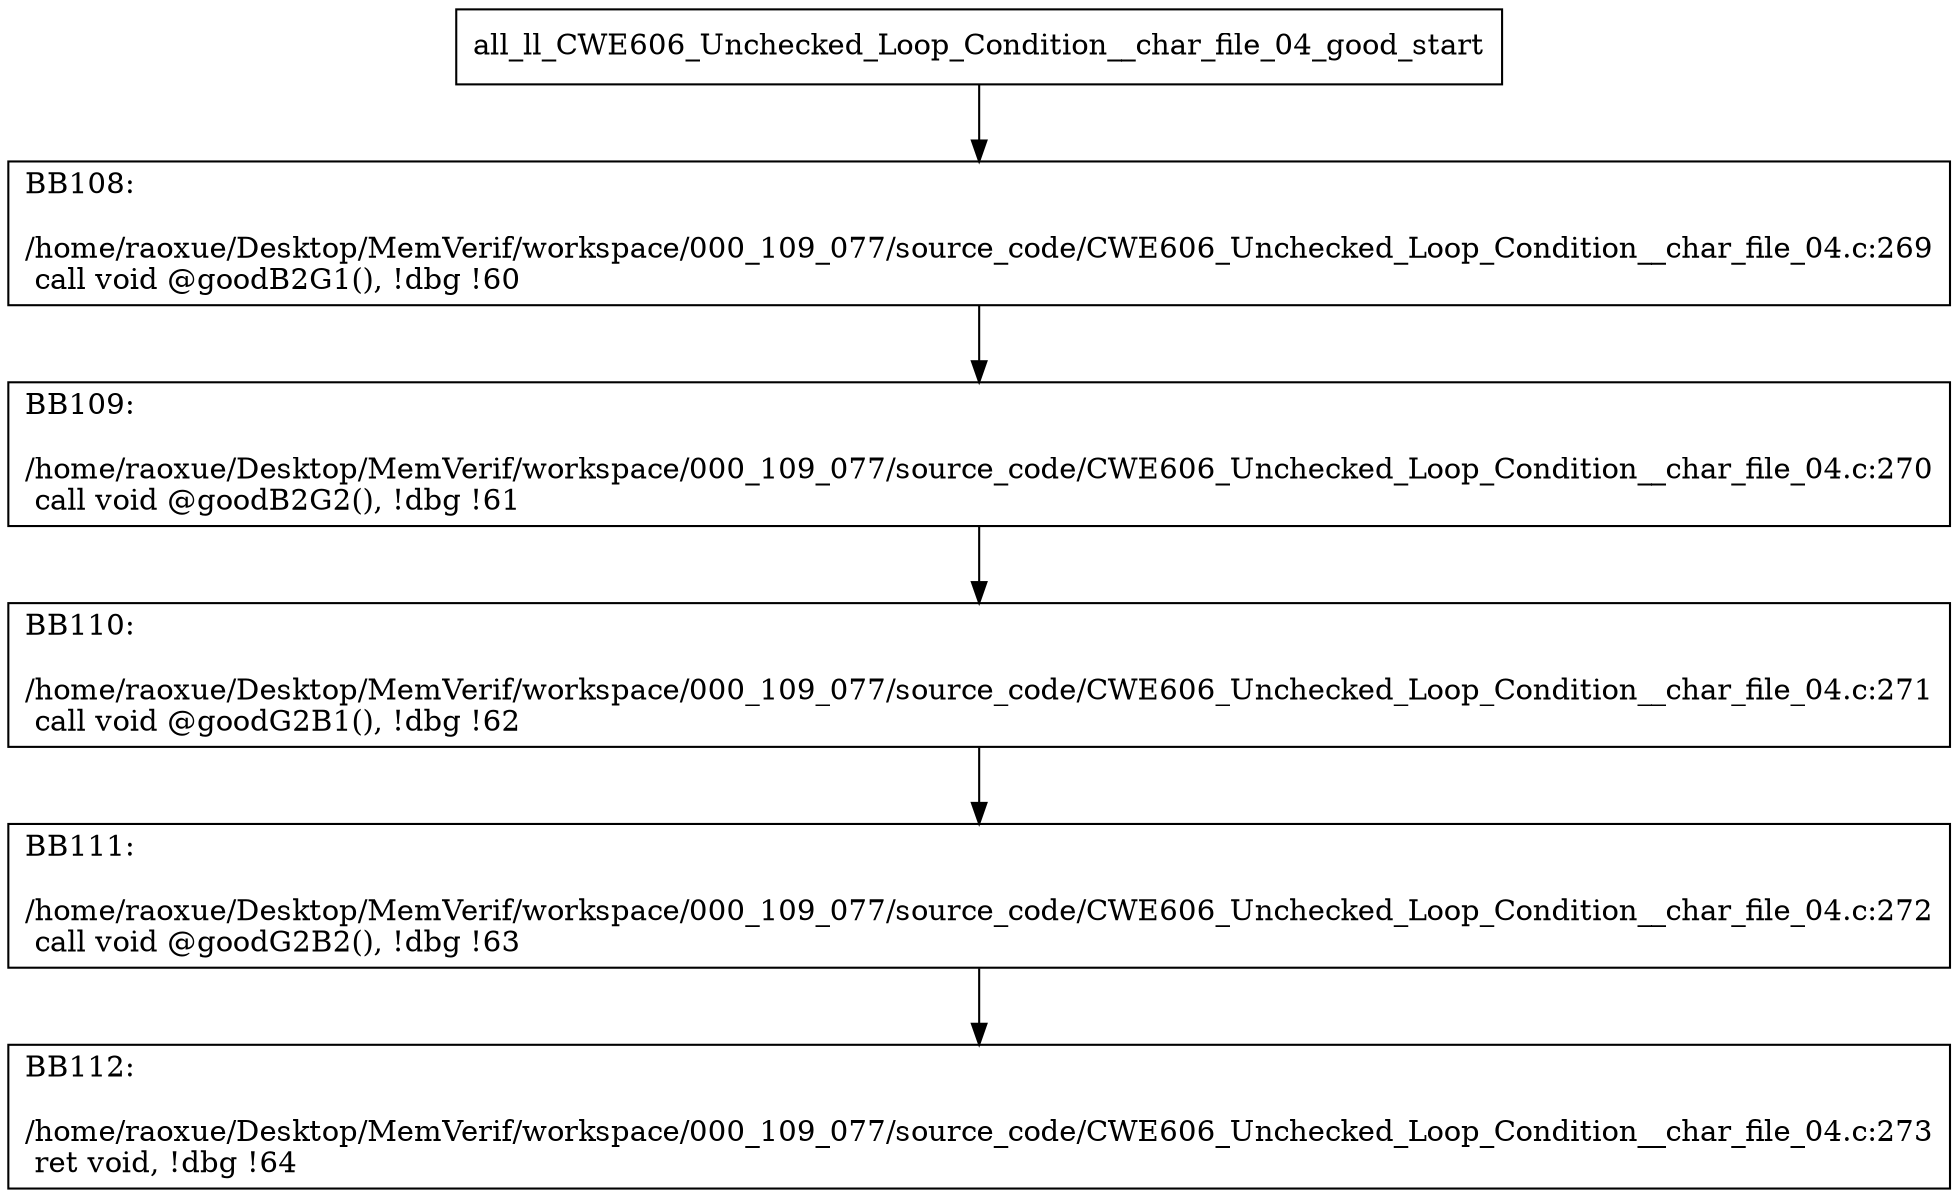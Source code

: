 digraph "CFG for'all_ll_CWE606_Unchecked_Loop_Condition__char_file_04_good' function" {
	BBall_ll_CWE606_Unchecked_Loop_Condition__char_file_04_good_start[shape=record,label="{all_ll_CWE606_Unchecked_Loop_Condition__char_file_04_good_start}"];
	BBall_ll_CWE606_Unchecked_Loop_Condition__char_file_04_good_start-> all_ll_CWE606_Unchecked_Loop_Condition__char_file_04_goodBB108;
	all_ll_CWE606_Unchecked_Loop_Condition__char_file_04_goodBB108 [shape=record, label="{BB108:\l\l/home/raoxue/Desktop/MemVerif/workspace/000_109_077/source_code/CWE606_Unchecked_Loop_Condition__char_file_04.c:269\l
  call void @goodB2G1(), !dbg !60\l
}"];
	all_ll_CWE606_Unchecked_Loop_Condition__char_file_04_goodBB108-> all_ll_CWE606_Unchecked_Loop_Condition__char_file_04_goodBB109;
	all_ll_CWE606_Unchecked_Loop_Condition__char_file_04_goodBB109 [shape=record, label="{BB109:\l\l/home/raoxue/Desktop/MemVerif/workspace/000_109_077/source_code/CWE606_Unchecked_Loop_Condition__char_file_04.c:270\l
  call void @goodB2G2(), !dbg !61\l
}"];
	all_ll_CWE606_Unchecked_Loop_Condition__char_file_04_goodBB109-> all_ll_CWE606_Unchecked_Loop_Condition__char_file_04_goodBB110;
	all_ll_CWE606_Unchecked_Loop_Condition__char_file_04_goodBB110 [shape=record, label="{BB110:\l\l/home/raoxue/Desktop/MemVerif/workspace/000_109_077/source_code/CWE606_Unchecked_Loop_Condition__char_file_04.c:271\l
  call void @goodG2B1(), !dbg !62\l
}"];
	all_ll_CWE606_Unchecked_Loop_Condition__char_file_04_goodBB110-> all_ll_CWE606_Unchecked_Loop_Condition__char_file_04_goodBB111;
	all_ll_CWE606_Unchecked_Loop_Condition__char_file_04_goodBB111 [shape=record, label="{BB111:\l\l/home/raoxue/Desktop/MemVerif/workspace/000_109_077/source_code/CWE606_Unchecked_Loop_Condition__char_file_04.c:272\l
  call void @goodG2B2(), !dbg !63\l
}"];
	all_ll_CWE606_Unchecked_Loop_Condition__char_file_04_goodBB111-> all_ll_CWE606_Unchecked_Loop_Condition__char_file_04_goodBB112;
	all_ll_CWE606_Unchecked_Loop_Condition__char_file_04_goodBB112 [shape=record, label="{BB112:\l\l/home/raoxue/Desktop/MemVerif/workspace/000_109_077/source_code/CWE606_Unchecked_Loop_Condition__char_file_04.c:273\l
  ret void, !dbg !64\l
}"];
}
